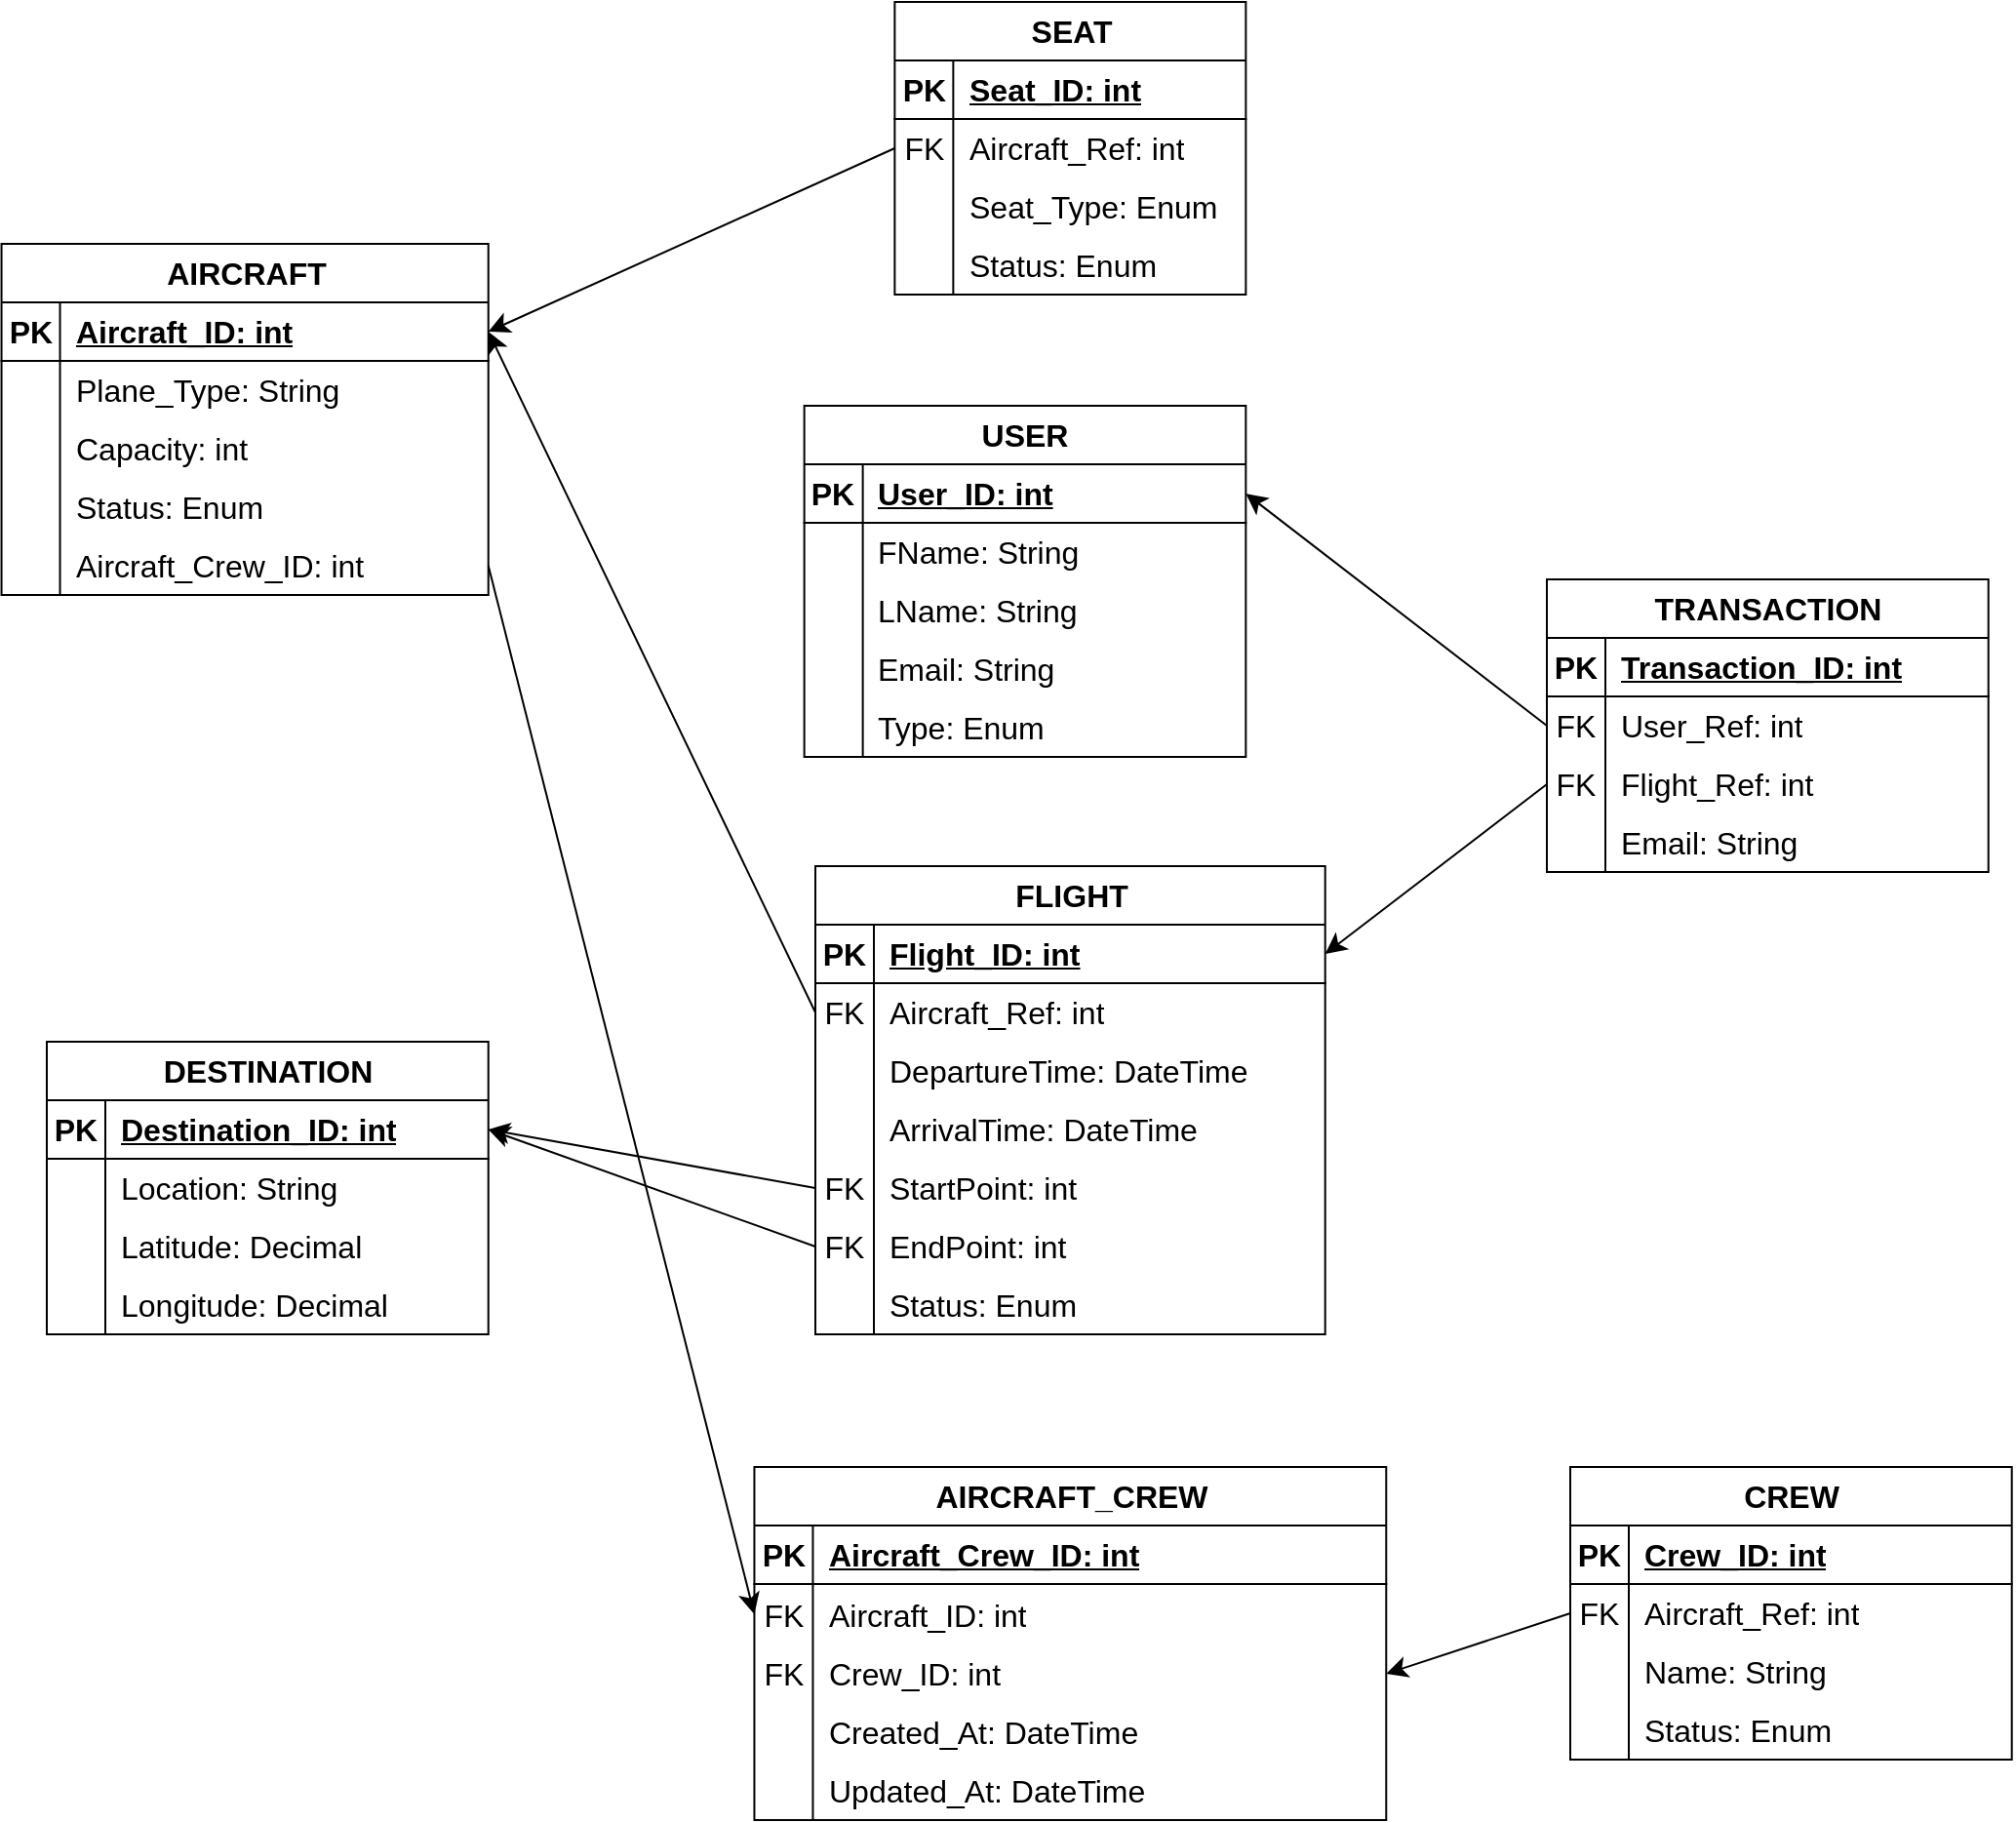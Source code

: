 <mxfile version="22.1.0" type="device">
  <diagram name="Page-1" id="JRXoA9L9kYRC_zCHmaqd">
    <mxGraphModel dx="2860" dy="2173" grid="0" gridSize="10" guides="1" tooltips="1" connect="1" arrows="1" fold="1" page="0" pageScale="1" pageWidth="850" pageHeight="1100" math="0" shadow="0">
      <root>
        <mxCell id="0" />
        <mxCell id="1" parent="0" />
        <mxCell id="d39HP434bd8NGL2g7wLe-1" value="AIRCRAFT" style="shape=table;startSize=30;container=1;collapsible=1;childLayout=tableLayout;fixedRows=1;rowLines=0;fontStyle=1;align=center;resizeLast=1;html=1;fontSize=16;" vertex="1" parent="1">
          <mxGeometry x="-278.23" y="23" width="249.583" height="180" as="geometry" />
        </mxCell>
        <mxCell id="d39HP434bd8NGL2g7wLe-2" value="" style="shape=tableRow;horizontal=0;startSize=0;swimlaneHead=0;swimlaneBody=0;fillColor=none;collapsible=0;dropTarget=0;points=[[0,0.5],[1,0.5]];portConstraint=eastwest;top=0;left=0;right=0;bottom=1;fontSize=16;" vertex="1" parent="d39HP434bd8NGL2g7wLe-1">
          <mxGeometry y="30" width="249.583" height="30" as="geometry" />
        </mxCell>
        <mxCell id="d39HP434bd8NGL2g7wLe-3" value="PK" style="shape=partialRectangle;connectable=0;fillColor=none;top=0;left=0;bottom=0;right=0;fontStyle=1;overflow=hidden;whiteSpace=wrap;html=1;fontSize=16;" vertex="1" parent="d39HP434bd8NGL2g7wLe-2">
          <mxGeometry width="30" height="30" as="geometry">
            <mxRectangle width="30" height="30" as="alternateBounds" />
          </mxGeometry>
        </mxCell>
        <mxCell id="d39HP434bd8NGL2g7wLe-4" value="Aircraft_ID: int" style="shape=partialRectangle;connectable=0;fillColor=none;top=0;left=0;bottom=0;right=0;align=left;spacingLeft=6;fontStyle=5;overflow=hidden;whiteSpace=wrap;html=1;fontSize=16;" vertex="1" parent="d39HP434bd8NGL2g7wLe-2">
          <mxGeometry x="30" width="219.583" height="30" as="geometry">
            <mxRectangle width="219.583" height="30" as="alternateBounds" />
          </mxGeometry>
        </mxCell>
        <mxCell id="d39HP434bd8NGL2g7wLe-5" value="" style="shape=tableRow;horizontal=0;startSize=0;swimlaneHead=0;swimlaneBody=0;fillColor=none;collapsible=0;dropTarget=0;points=[[0,0.5],[1,0.5]];portConstraint=eastwest;top=0;left=0;right=0;bottom=0;fontSize=16;" vertex="1" parent="d39HP434bd8NGL2g7wLe-1">
          <mxGeometry y="60" width="249.583" height="30" as="geometry" />
        </mxCell>
        <mxCell id="d39HP434bd8NGL2g7wLe-6" value="" style="shape=partialRectangle;connectable=0;fillColor=none;top=0;left=0;bottom=0;right=0;editable=1;overflow=hidden;whiteSpace=wrap;html=1;fontSize=16;" vertex="1" parent="d39HP434bd8NGL2g7wLe-5">
          <mxGeometry width="30" height="30" as="geometry">
            <mxRectangle width="30" height="30" as="alternateBounds" />
          </mxGeometry>
        </mxCell>
        <mxCell id="d39HP434bd8NGL2g7wLe-7" value="Plane_Type: String" style="shape=partialRectangle;connectable=0;fillColor=none;top=0;left=0;bottom=0;right=0;align=left;spacingLeft=6;overflow=hidden;whiteSpace=wrap;html=1;fontSize=16;" vertex="1" parent="d39HP434bd8NGL2g7wLe-5">
          <mxGeometry x="30" width="219.583" height="30" as="geometry">
            <mxRectangle width="219.583" height="30" as="alternateBounds" />
          </mxGeometry>
        </mxCell>
        <mxCell id="d39HP434bd8NGL2g7wLe-8" value="" style="shape=tableRow;horizontal=0;startSize=0;swimlaneHead=0;swimlaneBody=0;fillColor=none;collapsible=0;dropTarget=0;points=[[0,0.5],[1,0.5]];portConstraint=eastwest;top=0;left=0;right=0;bottom=0;fontSize=16;" vertex="1" parent="d39HP434bd8NGL2g7wLe-1">
          <mxGeometry y="90" width="249.583" height="30" as="geometry" />
        </mxCell>
        <mxCell id="d39HP434bd8NGL2g7wLe-9" value="" style="shape=partialRectangle;connectable=0;fillColor=none;top=0;left=0;bottom=0;right=0;editable=1;overflow=hidden;whiteSpace=wrap;html=1;fontSize=16;" vertex="1" parent="d39HP434bd8NGL2g7wLe-8">
          <mxGeometry width="30" height="30" as="geometry">
            <mxRectangle width="30" height="30" as="alternateBounds" />
          </mxGeometry>
        </mxCell>
        <mxCell id="d39HP434bd8NGL2g7wLe-10" value="Capacity: int" style="shape=partialRectangle;connectable=0;fillColor=none;top=0;left=0;bottom=0;right=0;align=left;spacingLeft=6;overflow=hidden;whiteSpace=wrap;html=1;fontSize=16;" vertex="1" parent="d39HP434bd8NGL2g7wLe-8">
          <mxGeometry x="30" width="219.583" height="30" as="geometry">
            <mxRectangle width="219.583" height="30" as="alternateBounds" />
          </mxGeometry>
        </mxCell>
        <mxCell id="d39HP434bd8NGL2g7wLe-11" value="" style="shape=tableRow;horizontal=0;startSize=0;swimlaneHead=0;swimlaneBody=0;fillColor=none;collapsible=0;dropTarget=0;points=[[0,0.5],[1,0.5]];portConstraint=eastwest;top=0;left=0;right=0;bottom=0;fontSize=16;" vertex="1" parent="d39HP434bd8NGL2g7wLe-1">
          <mxGeometry y="120" width="249.583" height="30" as="geometry" />
        </mxCell>
        <mxCell id="d39HP434bd8NGL2g7wLe-12" value="" style="shape=partialRectangle;connectable=0;fillColor=none;top=0;left=0;bottom=0;right=0;editable=1;overflow=hidden;whiteSpace=wrap;html=1;fontSize=16;" vertex="1" parent="d39HP434bd8NGL2g7wLe-11">
          <mxGeometry width="30" height="30" as="geometry">
            <mxRectangle width="30" height="30" as="alternateBounds" />
          </mxGeometry>
        </mxCell>
        <mxCell id="d39HP434bd8NGL2g7wLe-13" value="Status: Enum" style="shape=partialRectangle;connectable=0;fillColor=none;top=0;left=0;bottom=0;right=0;align=left;spacingLeft=6;overflow=hidden;whiteSpace=wrap;html=1;fontSize=16;" vertex="1" parent="d39HP434bd8NGL2g7wLe-11">
          <mxGeometry x="30" width="219.583" height="30" as="geometry">
            <mxRectangle width="219.583" height="30" as="alternateBounds" />
          </mxGeometry>
        </mxCell>
        <mxCell id="d39HP434bd8NGL2g7wLe-106" value="" style="shape=tableRow;horizontal=0;startSize=0;swimlaneHead=0;swimlaneBody=0;fillColor=none;collapsible=0;dropTarget=0;points=[[0,0.5],[1,0.5]];portConstraint=eastwest;top=0;left=0;right=0;bottom=0;fontSize=16;" vertex="1" parent="d39HP434bd8NGL2g7wLe-1">
          <mxGeometry y="150" width="249.583" height="30" as="geometry" />
        </mxCell>
        <mxCell id="d39HP434bd8NGL2g7wLe-107" value="" style="shape=partialRectangle;connectable=0;fillColor=none;top=0;left=0;bottom=0;right=0;editable=1;overflow=hidden;whiteSpace=wrap;html=1;fontSize=16;" vertex="1" parent="d39HP434bd8NGL2g7wLe-106">
          <mxGeometry width="30" height="30" as="geometry">
            <mxRectangle width="30" height="30" as="alternateBounds" />
          </mxGeometry>
        </mxCell>
        <mxCell id="d39HP434bd8NGL2g7wLe-108" value="Aircraft_Crew_ID: int" style="shape=partialRectangle;connectable=0;fillColor=none;top=0;left=0;bottom=0;right=0;align=left;spacingLeft=6;overflow=hidden;whiteSpace=wrap;html=1;fontSize=16;" vertex="1" parent="d39HP434bd8NGL2g7wLe-106">
          <mxGeometry x="30" width="219.583" height="30" as="geometry">
            <mxRectangle width="219.583" height="30" as="alternateBounds" />
          </mxGeometry>
        </mxCell>
        <mxCell id="d39HP434bd8NGL2g7wLe-31" style="edgeStyle=none;curved=1;rounded=0;orthogonalLoop=1;jettySize=auto;html=1;entryX=1;entryY=0.5;entryDx=0;entryDy=0;fontSize=12;startSize=8;endSize=8;exitX=0;exitY=0.5;exitDx=0;exitDy=0;" edge="1" parent="1" source="d39HP434bd8NGL2g7wLe-22" target="d39HP434bd8NGL2g7wLe-2">
          <mxGeometry relative="1" as="geometry" />
        </mxCell>
        <mxCell id="d39HP434bd8NGL2g7wLe-18" value="SEAT" style="shape=table;startSize=30;container=1;collapsible=1;childLayout=tableLayout;fixedRows=1;rowLines=0;fontStyle=1;align=center;resizeLast=1;html=1;fontSize=16;" vertex="1" parent="1">
          <mxGeometry x="179.68" y="-101" width="180" height="150" as="geometry" />
        </mxCell>
        <mxCell id="d39HP434bd8NGL2g7wLe-19" value="" style="shape=tableRow;horizontal=0;startSize=0;swimlaneHead=0;swimlaneBody=0;fillColor=none;collapsible=0;dropTarget=0;points=[[0,0.5],[1,0.5]];portConstraint=eastwest;top=0;left=0;right=0;bottom=1;fontSize=16;" vertex="1" parent="d39HP434bd8NGL2g7wLe-18">
          <mxGeometry y="30" width="180" height="30" as="geometry" />
        </mxCell>
        <mxCell id="d39HP434bd8NGL2g7wLe-20" value="PK" style="shape=partialRectangle;connectable=0;fillColor=none;top=0;left=0;bottom=0;right=0;fontStyle=1;overflow=hidden;whiteSpace=wrap;html=1;fontSize=16;" vertex="1" parent="d39HP434bd8NGL2g7wLe-19">
          <mxGeometry width="30" height="30" as="geometry">
            <mxRectangle width="30" height="30" as="alternateBounds" />
          </mxGeometry>
        </mxCell>
        <mxCell id="d39HP434bd8NGL2g7wLe-21" value="Seat_ID: int" style="shape=partialRectangle;connectable=0;fillColor=none;top=0;left=0;bottom=0;right=0;align=left;spacingLeft=6;fontStyle=5;overflow=hidden;whiteSpace=wrap;html=1;fontSize=16;" vertex="1" parent="d39HP434bd8NGL2g7wLe-19">
          <mxGeometry x="30" width="150" height="30" as="geometry">
            <mxRectangle width="150" height="30" as="alternateBounds" />
          </mxGeometry>
        </mxCell>
        <mxCell id="d39HP434bd8NGL2g7wLe-22" value="" style="shape=tableRow;horizontal=0;startSize=0;swimlaneHead=0;swimlaneBody=0;fillColor=none;collapsible=0;dropTarget=0;points=[[0,0.5],[1,0.5]];portConstraint=eastwest;top=0;left=0;right=0;bottom=0;fontSize=16;" vertex="1" parent="d39HP434bd8NGL2g7wLe-18">
          <mxGeometry y="60" width="180" height="30" as="geometry" />
        </mxCell>
        <mxCell id="d39HP434bd8NGL2g7wLe-23" value="FK" style="shape=partialRectangle;connectable=0;fillColor=none;top=0;left=0;bottom=0;right=0;editable=1;overflow=hidden;whiteSpace=wrap;html=1;fontSize=16;" vertex="1" parent="d39HP434bd8NGL2g7wLe-22">
          <mxGeometry width="30" height="30" as="geometry">
            <mxRectangle width="30" height="30" as="alternateBounds" />
          </mxGeometry>
        </mxCell>
        <mxCell id="d39HP434bd8NGL2g7wLe-24" value="Aircraft_Ref: int" style="shape=partialRectangle;connectable=0;fillColor=none;top=0;left=0;bottom=0;right=0;align=left;spacingLeft=6;overflow=hidden;whiteSpace=wrap;html=1;fontSize=16;" vertex="1" parent="d39HP434bd8NGL2g7wLe-22">
          <mxGeometry x="30" width="150" height="30" as="geometry">
            <mxRectangle width="150" height="30" as="alternateBounds" />
          </mxGeometry>
        </mxCell>
        <mxCell id="d39HP434bd8NGL2g7wLe-25" value="" style="shape=tableRow;horizontal=0;startSize=0;swimlaneHead=0;swimlaneBody=0;fillColor=none;collapsible=0;dropTarget=0;points=[[0,0.5],[1,0.5]];portConstraint=eastwest;top=0;left=0;right=0;bottom=0;fontSize=16;" vertex="1" parent="d39HP434bd8NGL2g7wLe-18">
          <mxGeometry y="90" width="180" height="30" as="geometry" />
        </mxCell>
        <mxCell id="d39HP434bd8NGL2g7wLe-26" value="" style="shape=partialRectangle;connectable=0;fillColor=none;top=0;left=0;bottom=0;right=0;editable=1;overflow=hidden;whiteSpace=wrap;html=1;fontSize=16;" vertex="1" parent="d39HP434bd8NGL2g7wLe-25">
          <mxGeometry width="30" height="30" as="geometry">
            <mxRectangle width="30" height="30" as="alternateBounds" />
          </mxGeometry>
        </mxCell>
        <mxCell id="d39HP434bd8NGL2g7wLe-27" value="Seat_Type: Enum" style="shape=partialRectangle;connectable=0;fillColor=none;top=0;left=0;bottom=0;right=0;align=left;spacingLeft=6;overflow=hidden;whiteSpace=wrap;html=1;fontSize=16;" vertex="1" parent="d39HP434bd8NGL2g7wLe-25">
          <mxGeometry x="30" width="150" height="30" as="geometry">
            <mxRectangle width="150" height="30" as="alternateBounds" />
          </mxGeometry>
        </mxCell>
        <mxCell id="d39HP434bd8NGL2g7wLe-28" value="" style="shape=tableRow;horizontal=0;startSize=0;swimlaneHead=0;swimlaneBody=0;fillColor=none;collapsible=0;dropTarget=0;points=[[0,0.5],[1,0.5]];portConstraint=eastwest;top=0;left=0;right=0;bottom=0;fontSize=16;" vertex="1" parent="d39HP434bd8NGL2g7wLe-18">
          <mxGeometry y="120" width="180" height="30" as="geometry" />
        </mxCell>
        <mxCell id="d39HP434bd8NGL2g7wLe-29" value="" style="shape=partialRectangle;connectable=0;fillColor=none;top=0;left=0;bottom=0;right=0;editable=1;overflow=hidden;whiteSpace=wrap;html=1;fontSize=16;" vertex="1" parent="d39HP434bd8NGL2g7wLe-28">
          <mxGeometry width="30" height="30" as="geometry">
            <mxRectangle width="30" height="30" as="alternateBounds" />
          </mxGeometry>
        </mxCell>
        <mxCell id="d39HP434bd8NGL2g7wLe-30" value="Status: Enum" style="shape=partialRectangle;connectable=0;fillColor=none;top=0;left=0;bottom=0;right=0;align=left;spacingLeft=6;overflow=hidden;whiteSpace=wrap;html=1;fontSize=16;" vertex="1" parent="d39HP434bd8NGL2g7wLe-28">
          <mxGeometry x="30" width="150" height="30" as="geometry">
            <mxRectangle width="150" height="30" as="alternateBounds" />
          </mxGeometry>
        </mxCell>
        <mxCell id="d39HP434bd8NGL2g7wLe-32" value="FLIGHT" style="shape=table;startSize=30;container=1;collapsible=1;childLayout=tableLayout;fixedRows=1;rowLines=0;fontStyle=1;align=center;resizeLast=1;html=1;fontSize=16;" vertex="1" parent="1">
          <mxGeometry x="139" y="342" width="261.357" height="240" as="geometry" />
        </mxCell>
        <mxCell id="d39HP434bd8NGL2g7wLe-33" value="" style="shape=tableRow;horizontal=0;startSize=0;swimlaneHead=0;swimlaneBody=0;fillColor=none;collapsible=0;dropTarget=0;points=[[0,0.5],[1,0.5]];portConstraint=eastwest;top=0;left=0;right=0;bottom=1;fontSize=16;" vertex="1" parent="d39HP434bd8NGL2g7wLe-32">
          <mxGeometry y="30" width="261.357" height="30" as="geometry" />
        </mxCell>
        <mxCell id="d39HP434bd8NGL2g7wLe-34" value="PK" style="shape=partialRectangle;connectable=0;fillColor=none;top=0;left=0;bottom=0;right=0;fontStyle=1;overflow=hidden;whiteSpace=wrap;html=1;fontSize=16;" vertex="1" parent="d39HP434bd8NGL2g7wLe-33">
          <mxGeometry width="30" height="30" as="geometry">
            <mxRectangle width="30" height="30" as="alternateBounds" />
          </mxGeometry>
        </mxCell>
        <mxCell id="d39HP434bd8NGL2g7wLe-35" value="Flight_ID: int" style="shape=partialRectangle;connectable=0;fillColor=none;top=0;left=0;bottom=0;right=0;align=left;spacingLeft=6;fontStyle=5;overflow=hidden;whiteSpace=wrap;html=1;fontSize=16;" vertex="1" parent="d39HP434bd8NGL2g7wLe-33">
          <mxGeometry x="30" width="231.357" height="30" as="geometry">
            <mxRectangle width="231.357" height="30" as="alternateBounds" />
          </mxGeometry>
        </mxCell>
        <mxCell id="d39HP434bd8NGL2g7wLe-36" value="" style="shape=tableRow;horizontal=0;startSize=0;swimlaneHead=0;swimlaneBody=0;fillColor=none;collapsible=0;dropTarget=0;points=[[0,0.5],[1,0.5]];portConstraint=eastwest;top=0;left=0;right=0;bottom=0;fontSize=16;" vertex="1" parent="d39HP434bd8NGL2g7wLe-32">
          <mxGeometry y="60" width="261.357" height="30" as="geometry" />
        </mxCell>
        <mxCell id="d39HP434bd8NGL2g7wLe-37" value="FK" style="shape=partialRectangle;connectable=0;fillColor=none;top=0;left=0;bottom=0;right=0;editable=1;overflow=hidden;whiteSpace=wrap;html=1;fontSize=16;" vertex="1" parent="d39HP434bd8NGL2g7wLe-36">
          <mxGeometry width="30" height="30" as="geometry">
            <mxRectangle width="30" height="30" as="alternateBounds" />
          </mxGeometry>
        </mxCell>
        <mxCell id="d39HP434bd8NGL2g7wLe-38" value="Aircraft_Ref: int" style="shape=partialRectangle;connectable=0;fillColor=none;top=0;left=0;bottom=0;right=0;align=left;spacingLeft=6;overflow=hidden;whiteSpace=wrap;html=1;fontSize=16;" vertex="1" parent="d39HP434bd8NGL2g7wLe-36">
          <mxGeometry x="30" width="231.357" height="30" as="geometry">
            <mxRectangle width="231.357" height="30" as="alternateBounds" />
          </mxGeometry>
        </mxCell>
        <mxCell id="d39HP434bd8NGL2g7wLe-39" value="" style="shape=tableRow;horizontal=0;startSize=0;swimlaneHead=0;swimlaneBody=0;fillColor=none;collapsible=0;dropTarget=0;points=[[0,0.5],[1,0.5]];portConstraint=eastwest;top=0;left=0;right=0;bottom=0;fontSize=16;" vertex="1" parent="d39HP434bd8NGL2g7wLe-32">
          <mxGeometry y="90" width="261.357" height="30" as="geometry" />
        </mxCell>
        <mxCell id="d39HP434bd8NGL2g7wLe-40" value="" style="shape=partialRectangle;connectable=0;fillColor=none;top=0;left=0;bottom=0;right=0;editable=1;overflow=hidden;whiteSpace=wrap;html=1;fontSize=16;" vertex="1" parent="d39HP434bd8NGL2g7wLe-39">
          <mxGeometry width="30" height="30" as="geometry">
            <mxRectangle width="30" height="30" as="alternateBounds" />
          </mxGeometry>
        </mxCell>
        <mxCell id="d39HP434bd8NGL2g7wLe-41" value="DepartureTime: DateTime" style="shape=partialRectangle;connectable=0;fillColor=none;top=0;left=0;bottom=0;right=0;align=left;spacingLeft=6;overflow=hidden;whiteSpace=wrap;html=1;fontSize=16;" vertex="1" parent="d39HP434bd8NGL2g7wLe-39">
          <mxGeometry x="30" width="231.357" height="30" as="geometry">
            <mxRectangle width="231.357" height="30" as="alternateBounds" />
          </mxGeometry>
        </mxCell>
        <mxCell id="d39HP434bd8NGL2g7wLe-42" value="" style="shape=tableRow;horizontal=0;startSize=0;swimlaneHead=0;swimlaneBody=0;fillColor=none;collapsible=0;dropTarget=0;points=[[0,0.5],[1,0.5]];portConstraint=eastwest;top=0;left=0;right=0;bottom=0;fontSize=16;" vertex="1" parent="d39HP434bd8NGL2g7wLe-32">
          <mxGeometry y="120" width="261.357" height="30" as="geometry" />
        </mxCell>
        <mxCell id="d39HP434bd8NGL2g7wLe-43" value="" style="shape=partialRectangle;connectable=0;fillColor=none;top=0;left=0;bottom=0;right=0;editable=1;overflow=hidden;whiteSpace=wrap;html=1;fontSize=16;" vertex="1" parent="d39HP434bd8NGL2g7wLe-42">
          <mxGeometry width="30" height="30" as="geometry">
            <mxRectangle width="30" height="30" as="alternateBounds" />
          </mxGeometry>
        </mxCell>
        <mxCell id="d39HP434bd8NGL2g7wLe-44" value="ArrivalTime: DateTime" style="shape=partialRectangle;connectable=0;fillColor=none;top=0;left=0;bottom=0;right=0;align=left;spacingLeft=6;overflow=hidden;whiteSpace=wrap;html=1;fontSize=16;" vertex="1" parent="d39HP434bd8NGL2g7wLe-42">
          <mxGeometry x="30" width="231.357" height="30" as="geometry">
            <mxRectangle width="231.357" height="30" as="alternateBounds" />
          </mxGeometry>
        </mxCell>
        <mxCell id="d39HP434bd8NGL2g7wLe-46" value="" style="shape=tableRow;horizontal=0;startSize=0;swimlaneHead=0;swimlaneBody=0;fillColor=none;collapsible=0;dropTarget=0;points=[[0,0.5],[1,0.5]];portConstraint=eastwest;top=0;left=0;right=0;bottom=0;fontSize=16;" vertex="1" parent="d39HP434bd8NGL2g7wLe-32">
          <mxGeometry y="150" width="261.357" height="30" as="geometry" />
        </mxCell>
        <mxCell id="d39HP434bd8NGL2g7wLe-47" value="FK" style="shape=partialRectangle;connectable=0;fillColor=none;top=0;left=0;bottom=0;right=0;editable=1;overflow=hidden;whiteSpace=wrap;html=1;fontSize=16;" vertex="1" parent="d39HP434bd8NGL2g7wLe-46">
          <mxGeometry width="30" height="30" as="geometry">
            <mxRectangle width="30" height="30" as="alternateBounds" />
          </mxGeometry>
        </mxCell>
        <mxCell id="d39HP434bd8NGL2g7wLe-48" value="StartPoint: int" style="shape=partialRectangle;connectable=0;fillColor=none;top=0;left=0;bottom=0;right=0;align=left;spacingLeft=6;overflow=hidden;whiteSpace=wrap;html=1;fontSize=16;" vertex="1" parent="d39HP434bd8NGL2g7wLe-46">
          <mxGeometry x="30" width="231.357" height="30" as="geometry">
            <mxRectangle width="231.357" height="30" as="alternateBounds" />
          </mxGeometry>
        </mxCell>
        <mxCell id="d39HP434bd8NGL2g7wLe-49" value="" style="shape=tableRow;horizontal=0;startSize=0;swimlaneHead=0;swimlaneBody=0;fillColor=none;collapsible=0;dropTarget=0;points=[[0,0.5],[1,0.5]];portConstraint=eastwest;top=0;left=0;right=0;bottom=0;fontSize=16;" vertex="1" parent="d39HP434bd8NGL2g7wLe-32">
          <mxGeometry y="180" width="261.357" height="30" as="geometry" />
        </mxCell>
        <mxCell id="d39HP434bd8NGL2g7wLe-50" value="FK" style="shape=partialRectangle;connectable=0;fillColor=none;top=0;left=0;bottom=0;right=0;editable=1;overflow=hidden;whiteSpace=wrap;html=1;fontSize=16;" vertex="1" parent="d39HP434bd8NGL2g7wLe-49">
          <mxGeometry width="30" height="30" as="geometry">
            <mxRectangle width="30" height="30" as="alternateBounds" />
          </mxGeometry>
        </mxCell>
        <mxCell id="d39HP434bd8NGL2g7wLe-51" value="EndPoint: int" style="shape=partialRectangle;connectable=0;fillColor=none;top=0;left=0;bottom=0;right=0;align=left;spacingLeft=6;overflow=hidden;whiteSpace=wrap;html=1;fontSize=16;" vertex="1" parent="d39HP434bd8NGL2g7wLe-49">
          <mxGeometry x="30" width="231.357" height="30" as="geometry">
            <mxRectangle width="231.357" height="30" as="alternateBounds" />
          </mxGeometry>
        </mxCell>
        <mxCell id="d39HP434bd8NGL2g7wLe-52" value="" style="shape=tableRow;horizontal=0;startSize=0;swimlaneHead=0;swimlaneBody=0;fillColor=none;collapsible=0;dropTarget=0;points=[[0,0.5],[1,0.5]];portConstraint=eastwest;top=0;left=0;right=0;bottom=0;fontSize=16;" vertex="1" parent="d39HP434bd8NGL2g7wLe-32">
          <mxGeometry y="210" width="261.357" height="30" as="geometry" />
        </mxCell>
        <mxCell id="d39HP434bd8NGL2g7wLe-53" value="" style="shape=partialRectangle;connectable=0;fillColor=none;top=0;left=0;bottom=0;right=0;editable=1;overflow=hidden;whiteSpace=wrap;html=1;fontSize=16;" vertex="1" parent="d39HP434bd8NGL2g7wLe-52">
          <mxGeometry width="30" height="30" as="geometry">
            <mxRectangle width="30" height="30" as="alternateBounds" />
          </mxGeometry>
        </mxCell>
        <mxCell id="d39HP434bd8NGL2g7wLe-54" value="Status: Enum" style="shape=partialRectangle;connectable=0;fillColor=none;top=0;left=0;bottom=0;right=0;align=left;spacingLeft=6;overflow=hidden;whiteSpace=wrap;html=1;fontSize=16;" vertex="1" parent="d39HP434bd8NGL2g7wLe-52">
          <mxGeometry x="30" width="231.357" height="30" as="geometry">
            <mxRectangle width="231.357" height="30" as="alternateBounds" />
          </mxGeometry>
        </mxCell>
        <mxCell id="d39HP434bd8NGL2g7wLe-45" style="edgeStyle=none;curved=1;rounded=0;orthogonalLoop=1;jettySize=auto;html=1;entryX=1;entryY=0.5;entryDx=0;entryDy=0;fontSize=12;startSize=8;endSize=8;exitX=0;exitY=0.5;exitDx=0;exitDy=0;" edge="1" parent="1" source="d39HP434bd8NGL2g7wLe-36" target="d39HP434bd8NGL2g7wLe-2">
          <mxGeometry relative="1" as="geometry" />
        </mxCell>
        <mxCell id="d39HP434bd8NGL2g7wLe-58" value="DESTINATION" style="shape=table;startSize=30;container=1;collapsible=1;childLayout=tableLayout;fixedRows=1;rowLines=0;fontStyle=1;align=center;resizeLast=1;html=1;fontSize=16;" vertex="1" parent="1">
          <mxGeometry x="-255" y="432" width="226.357" height="150" as="geometry" />
        </mxCell>
        <mxCell id="d39HP434bd8NGL2g7wLe-59" value="" style="shape=tableRow;horizontal=0;startSize=0;swimlaneHead=0;swimlaneBody=0;fillColor=none;collapsible=0;dropTarget=0;points=[[0,0.5],[1,0.5]];portConstraint=eastwest;top=0;left=0;right=0;bottom=1;fontSize=16;" vertex="1" parent="d39HP434bd8NGL2g7wLe-58">
          <mxGeometry y="30" width="226.357" height="30" as="geometry" />
        </mxCell>
        <mxCell id="d39HP434bd8NGL2g7wLe-60" value="PK" style="shape=partialRectangle;connectable=0;fillColor=none;top=0;left=0;bottom=0;right=0;fontStyle=1;overflow=hidden;whiteSpace=wrap;html=1;fontSize=16;" vertex="1" parent="d39HP434bd8NGL2g7wLe-59">
          <mxGeometry width="30" height="30" as="geometry">
            <mxRectangle width="30" height="30" as="alternateBounds" />
          </mxGeometry>
        </mxCell>
        <mxCell id="d39HP434bd8NGL2g7wLe-61" value="Destination_ID: int" style="shape=partialRectangle;connectable=0;fillColor=none;top=0;left=0;bottom=0;right=0;align=left;spacingLeft=6;fontStyle=5;overflow=hidden;whiteSpace=wrap;html=1;fontSize=16;" vertex="1" parent="d39HP434bd8NGL2g7wLe-59">
          <mxGeometry x="30" width="196.357" height="30" as="geometry">
            <mxRectangle width="196.357" height="30" as="alternateBounds" />
          </mxGeometry>
        </mxCell>
        <mxCell id="d39HP434bd8NGL2g7wLe-62" value="" style="shape=tableRow;horizontal=0;startSize=0;swimlaneHead=0;swimlaneBody=0;fillColor=none;collapsible=0;dropTarget=0;points=[[0,0.5],[1,0.5]];portConstraint=eastwest;top=0;left=0;right=0;bottom=0;fontSize=16;" vertex="1" parent="d39HP434bd8NGL2g7wLe-58">
          <mxGeometry y="60" width="226.357" height="30" as="geometry" />
        </mxCell>
        <mxCell id="d39HP434bd8NGL2g7wLe-63" value="" style="shape=partialRectangle;connectable=0;fillColor=none;top=0;left=0;bottom=0;right=0;editable=1;overflow=hidden;whiteSpace=wrap;html=1;fontSize=16;" vertex="1" parent="d39HP434bd8NGL2g7wLe-62">
          <mxGeometry width="30" height="30" as="geometry">
            <mxRectangle width="30" height="30" as="alternateBounds" />
          </mxGeometry>
        </mxCell>
        <mxCell id="d39HP434bd8NGL2g7wLe-64" value="Location: String" style="shape=partialRectangle;connectable=0;fillColor=none;top=0;left=0;bottom=0;right=0;align=left;spacingLeft=6;overflow=hidden;whiteSpace=wrap;html=1;fontSize=16;" vertex="1" parent="d39HP434bd8NGL2g7wLe-62">
          <mxGeometry x="30" width="196.357" height="30" as="geometry">
            <mxRectangle width="196.357" height="30" as="alternateBounds" />
          </mxGeometry>
        </mxCell>
        <mxCell id="d39HP434bd8NGL2g7wLe-65" value="" style="shape=tableRow;horizontal=0;startSize=0;swimlaneHead=0;swimlaneBody=0;fillColor=none;collapsible=0;dropTarget=0;points=[[0,0.5],[1,0.5]];portConstraint=eastwest;top=0;left=0;right=0;bottom=0;fontSize=16;" vertex="1" parent="d39HP434bd8NGL2g7wLe-58">
          <mxGeometry y="90" width="226.357" height="30" as="geometry" />
        </mxCell>
        <mxCell id="d39HP434bd8NGL2g7wLe-66" value="" style="shape=partialRectangle;connectable=0;fillColor=none;top=0;left=0;bottom=0;right=0;editable=1;overflow=hidden;whiteSpace=wrap;html=1;fontSize=16;" vertex="1" parent="d39HP434bd8NGL2g7wLe-65">
          <mxGeometry width="30" height="30" as="geometry">
            <mxRectangle width="30" height="30" as="alternateBounds" />
          </mxGeometry>
        </mxCell>
        <mxCell id="d39HP434bd8NGL2g7wLe-67" value="Latitude: Decimal" style="shape=partialRectangle;connectable=0;fillColor=none;top=0;left=0;bottom=0;right=0;align=left;spacingLeft=6;overflow=hidden;whiteSpace=wrap;html=1;fontSize=16;" vertex="1" parent="d39HP434bd8NGL2g7wLe-65">
          <mxGeometry x="30" width="196.357" height="30" as="geometry">
            <mxRectangle width="196.357" height="30" as="alternateBounds" />
          </mxGeometry>
        </mxCell>
        <mxCell id="d39HP434bd8NGL2g7wLe-68" value="" style="shape=tableRow;horizontal=0;startSize=0;swimlaneHead=0;swimlaneBody=0;fillColor=none;collapsible=0;dropTarget=0;points=[[0,0.5],[1,0.5]];portConstraint=eastwest;top=0;left=0;right=0;bottom=0;fontSize=16;" vertex="1" parent="d39HP434bd8NGL2g7wLe-58">
          <mxGeometry y="120" width="226.357" height="30" as="geometry" />
        </mxCell>
        <mxCell id="d39HP434bd8NGL2g7wLe-69" value="" style="shape=partialRectangle;connectable=0;fillColor=none;top=0;left=0;bottom=0;right=0;editable=1;overflow=hidden;whiteSpace=wrap;html=1;fontSize=16;" vertex="1" parent="d39HP434bd8NGL2g7wLe-68">
          <mxGeometry width="30" height="30" as="geometry">
            <mxRectangle width="30" height="30" as="alternateBounds" />
          </mxGeometry>
        </mxCell>
        <mxCell id="d39HP434bd8NGL2g7wLe-70" value="Longitude: Decimal" style="shape=partialRectangle;connectable=0;fillColor=none;top=0;left=0;bottom=0;right=0;align=left;spacingLeft=6;overflow=hidden;whiteSpace=wrap;html=1;fontSize=16;" vertex="1" parent="d39HP434bd8NGL2g7wLe-68">
          <mxGeometry x="30" width="196.357" height="30" as="geometry">
            <mxRectangle width="196.357" height="30" as="alternateBounds" />
          </mxGeometry>
        </mxCell>
        <mxCell id="d39HP434bd8NGL2g7wLe-71" style="edgeStyle=none;curved=1;rounded=0;orthogonalLoop=1;jettySize=auto;html=1;entryX=1;entryY=0.5;entryDx=0;entryDy=0;fontSize=12;startSize=8;endSize=8;exitX=0;exitY=0.5;exitDx=0;exitDy=0;" edge="1" parent="1" source="d39HP434bd8NGL2g7wLe-46" target="d39HP434bd8NGL2g7wLe-59">
          <mxGeometry relative="1" as="geometry" />
        </mxCell>
        <mxCell id="d39HP434bd8NGL2g7wLe-72" style="edgeStyle=none;curved=1;rounded=0;orthogonalLoop=1;jettySize=auto;html=1;entryX=1;entryY=0.5;entryDx=0;entryDy=0;fontSize=12;startSize=8;endSize=8;exitX=0;exitY=0.5;exitDx=0;exitDy=0;" edge="1" parent="1" source="d39HP434bd8NGL2g7wLe-49" target="d39HP434bd8NGL2g7wLe-59">
          <mxGeometry relative="1" as="geometry" />
        </mxCell>
        <mxCell id="d39HP434bd8NGL2g7wLe-73" value="CREW" style="shape=table;startSize=30;container=1;collapsible=1;childLayout=tableLayout;fixedRows=1;rowLines=0;fontStyle=1;align=center;resizeLast=1;html=1;fontSize=16;" vertex="1" parent="1">
          <mxGeometry x="526" y="650" width="226.357" height="150" as="geometry" />
        </mxCell>
        <mxCell id="d39HP434bd8NGL2g7wLe-74" value="" style="shape=tableRow;horizontal=0;startSize=0;swimlaneHead=0;swimlaneBody=0;fillColor=none;collapsible=0;dropTarget=0;points=[[0,0.5],[1,0.5]];portConstraint=eastwest;top=0;left=0;right=0;bottom=1;fontSize=16;" vertex="1" parent="d39HP434bd8NGL2g7wLe-73">
          <mxGeometry y="30" width="226.357" height="30" as="geometry" />
        </mxCell>
        <mxCell id="d39HP434bd8NGL2g7wLe-75" value="PK" style="shape=partialRectangle;connectable=0;fillColor=none;top=0;left=0;bottom=0;right=0;fontStyle=1;overflow=hidden;whiteSpace=wrap;html=1;fontSize=16;" vertex="1" parent="d39HP434bd8NGL2g7wLe-74">
          <mxGeometry width="30" height="30" as="geometry">
            <mxRectangle width="30" height="30" as="alternateBounds" />
          </mxGeometry>
        </mxCell>
        <mxCell id="d39HP434bd8NGL2g7wLe-76" value="Crew_ID: int" style="shape=partialRectangle;connectable=0;fillColor=none;top=0;left=0;bottom=0;right=0;align=left;spacingLeft=6;fontStyle=5;overflow=hidden;whiteSpace=wrap;html=1;fontSize=16;" vertex="1" parent="d39HP434bd8NGL2g7wLe-74">
          <mxGeometry x="30" width="196.357" height="30" as="geometry">
            <mxRectangle width="196.357" height="30" as="alternateBounds" />
          </mxGeometry>
        </mxCell>
        <mxCell id="d39HP434bd8NGL2g7wLe-77" value="" style="shape=tableRow;horizontal=0;startSize=0;swimlaneHead=0;swimlaneBody=0;fillColor=none;collapsible=0;dropTarget=0;points=[[0,0.5],[1,0.5]];portConstraint=eastwest;top=0;left=0;right=0;bottom=0;fontSize=16;" vertex="1" parent="d39HP434bd8NGL2g7wLe-73">
          <mxGeometry y="60" width="226.357" height="30" as="geometry" />
        </mxCell>
        <mxCell id="d39HP434bd8NGL2g7wLe-78" value="FK" style="shape=partialRectangle;connectable=0;fillColor=none;top=0;left=0;bottom=0;right=0;editable=1;overflow=hidden;whiteSpace=wrap;html=1;fontSize=16;" vertex="1" parent="d39HP434bd8NGL2g7wLe-77">
          <mxGeometry width="30" height="30" as="geometry">
            <mxRectangle width="30" height="30" as="alternateBounds" />
          </mxGeometry>
        </mxCell>
        <mxCell id="d39HP434bd8NGL2g7wLe-79" value="Aircraft_Ref: int" style="shape=partialRectangle;connectable=0;fillColor=none;top=0;left=0;bottom=0;right=0;align=left;spacingLeft=6;overflow=hidden;whiteSpace=wrap;html=1;fontSize=16;" vertex="1" parent="d39HP434bd8NGL2g7wLe-77">
          <mxGeometry x="30" width="196.357" height="30" as="geometry">
            <mxRectangle width="196.357" height="30" as="alternateBounds" />
          </mxGeometry>
        </mxCell>
        <mxCell id="d39HP434bd8NGL2g7wLe-80" value="" style="shape=tableRow;horizontal=0;startSize=0;swimlaneHead=0;swimlaneBody=0;fillColor=none;collapsible=0;dropTarget=0;points=[[0,0.5],[1,0.5]];portConstraint=eastwest;top=0;left=0;right=0;bottom=0;fontSize=16;" vertex="1" parent="d39HP434bd8NGL2g7wLe-73">
          <mxGeometry y="90" width="226.357" height="30" as="geometry" />
        </mxCell>
        <mxCell id="d39HP434bd8NGL2g7wLe-81" value="" style="shape=partialRectangle;connectable=0;fillColor=none;top=0;left=0;bottom=0;right=0;editable=1;overflow=hidden;whiteSpace=wrap;html=1;fontSize=16;" vertex="1" parent="d39HP434bd8NGL2g7wLe-80">
          <mxGeometry width="30" height="30" as="geometry">
            <mxRectangle width="30" height="30" as="alternateBounds" />
          </mxGeometry>
        </mxCell>
        <mxCell id="d39HP434bd8NGL2g7wLe-82" value="Name: String" style="shape=partialRectangle;connectable=0;fillColor=none;top=0;left=0;bottom=0;right=0;align=left;spacingLeft=6;overflow=hidden;whiteSpace=wrap;html=1;fontSize=16;" vertex="1" parent="d39HP434bd8NGL2g7wLe-80">
          <mxGeometry x="30" width="196.357" height="30" as="geometry">
            <mxRectangle width="196.357" height="30" as="alternateBounds" />
          </mxGeometry>
        </mxCell>
        <mxCell id="d39HP434bd8NGL2g7wLe-83" value="" style="shape=tableRow;horizontal=0;startSize=0;swimlaneHead=0;swimlaneBody=0;fillColor=none;collapsible=0;dropTarget=0;points=[[0,0.5],[1,0.5]];portConstraint=eastwest;top=0;left=0;right=0;bottom=0;fontSize=16;" vertex="1" parent="d39HP434bd8NGL2g7wLe-73">
          <mxGeometry y="120" width="226.357" height="30" as="geometry" />
        </mxCell>
        <mxCell id="d39HP434bd8NGL2g7wLe-84" value="" style="shape=partialRectangle;connectable=0;fillColor=none;top=0;left=0;bottom=0;right=0;editable=1;overflow=hidden;whiteSpace=wrap;html=1;fontSize=16;" vertex="1" parent="d39HP434bd8NGL2g7wLe-83">
          <mxGeometry width="30" height="30" as="geometry">
            <mxRectangle width="30" height="30" as="alternateBounds" />
          </mxGeometry>
        </mxCell>
        <mxCell id="d39HP434bd8NGL2g7wLe-85" value="Status: Enum" style="shape=partialRectangle;connectable=0;fillColor=none;top=0;left=0;bottom=0;right=0;align=left;spacingLeft=6;overflow=hidden;whiteSpace=wrap;html=1;fontSize=16;" vertex="1" parent="d39HP434bd8NGL2g7wLe-83">
          <mxGeometry x="30" width="196.357" height="30" as="geometry">
            <mxRectangle width="196.357" height="30" as="alternateBounds" />
          </mxGeometry>
        </mxCell>
        <mxCell id="d39HP434bd8NGL2g7wLe-88" value="AIRCRAFT_CREW" style="shape=table;startSize=30;container=1;collapsible=1;childLayout=tableLayout;fixedRows=1;rowLines=0;fontStyle=1;align=center;resizeLast=1;html=1;fontSize=16;" vertex="1" parent="1">
          <mxGeometry x="107.72" y="650" width="323.917" height="181" as="geometry" />
        </mxCell>
        <mxCell id="d39HP434bd8NGL2g7wLe-89" value="" style="shape=tableRow;horizontal=0;startSize=0;swimlaneHead=0;swimlaneBody=0;fillColor=none;collapsible=0;dropTarget=0;points=[[0,0.5],[1,0.5]];portConstraint=eastwest;top=0;left=0;right=0;bottom=1;fontSize=16;" vertex="1" parent="d39HP434bd8NGL2g7wLe-88">
          <mxGeometry y="30" width="323.917" height="30" as="geometry" />
        </mxCell>
        <mxCell id="d39HP434bd8NGL2g7wLe-90" value="PK" style="shape=partialRectangle;connectable=0;fillColor=none;top=0;left=0;bottom=0;right=0;fontStyle=1;overflow=hidden;whiteSpace=wrap;html=1;fontSize=16;" vertex="1" parent="d39HP434bd8NGL2g7wLe-89">
          <mxGeometry width="30" height="30" as="geometry">
            <mxRectangle width="30" height="30" as="alternateBounds" />
          </mxGeometry>
        </mxCell>
        <mxCell id="d39HP434bd8NGL2g7wLe-91" value="Aircraft_Crew_ID: int" style="shape=partialRectangle;connectable=0;fillColor=none;top=0;left=0;bottom=0;right=0;align=left;spacingLeft=6;fontStyle=5;overflow=hidden;whiteSpace=wrap;html=1;fontSize=16;" vertex="1" parent="d39HP434bd8NGL2g7wLe-89">
          <mxGeometry x="30" width="293.917" height="30" as="geometry">
            <mxRectangle width="293.917" height="30" as="alternateBounds" />
          </mxGeometry>
        </mxCell>
        <mxCell id="d39HP434bd8NGL2g7wLe-92" value="" style="shape=tableRow;horizontal=0;startSize=0;swimlaneHead=0;swimlaneBody=0;fillColor=none;collapsible=0;dropTarget=0;points=[[0,0.5],[1,0.5]];portConstraint=eastwest;top=0;left=0;right=0;bottom=0;fontSize=16;" vertex="1" parent="d39HP434bd8NGL2g7wLe-88">
          <mxGeometry y="60" width="323.917" height="31" as="geometry" />
        </mxCell>
        <mxCell id="d39HP434bd8NGL2g7wLe-93" value="FK" style="shape=partialRectangle;connectable=0;fillColor=none;top=0;left=0;bottom=0;right=0;editable=1;overflow=hidden;whiteSpace=wrap;html=1;fontSize=16;" vertex="1" parent="d39HP434bd8NGL2g7wLe-92">
          <mxGeometry width="30" height="31" as="geometry">
            <mxRectangle width="30" height="31" as="alternateBounds" />
          </mxGeometry>
        </mxCell>
        <mxCell id="d39HP434bd8NGL2g7wLe-94" value="Aircraft_ID: int" style="shape=partialRectangle;connectable=0;fillColor=none;top=0;left=0;bottom=0;right=0;align=left;spacingLeft=6;overflow=hidden;whiteSpace=wrap;html=1;fontSize=16;" vertex="1" parent="d39HP434bd8NGL2g7wLe-92">
          <mxGeometry x="30" width="293.917" height="31" as="geometry">
            <mxRectangle width="293.917" height="31" as="alternateBounds" />
          </mxGeometry>
        </mxCell>
        <mxCell id="d39HP434bd8NGL2g7wLe-95" value="" style="shape=tableRow;horizontal=0;startSize=0;swimlaneHead=0;swimlaneBody=0;fillColor=none;collapsible=0;dropTarget=0;points=[[0,0.5],[1,0.5]];portConstraint=eastwest;top=0;left=0;right=0;bottom=0;fontSize=16;" vertex="1" parent="d39HP434bd8NGL2g7wLe-88">
          <mxGeometry y="91" width="323.917" height="30" as="geometry" />
        </mxCell>
        <mxCell id="d39HP434bd8NGL2g7wLe-96" value="FK" style="shape=partialRectangle;connectable=0;fillColor=none;top=0;left=0;bottom=0;right=0;editable=1;overflow=hidden;whiteSpace=wrap;html=1;fontSize=16;" vertex="1" parent="d39HP434bd8NGL2g7wLe-95">
          <mxGeometry width="30" height="30" as="geometry">
            <mxRectangle width="30" height="30" as="alternateBounds" />
          </mxGeometry>
        </mxCell>
        <mxCell id="d39HP434bd8NGL2g7wLe-97" value="Crew_ID: int" style="shape=partialRectangle;connectable=0;fillColor=none;top=0;left=0;bottom=0;right=0;align=left;spacingLeft=6;overflow=hidden;whiteSpace=wrap;html=1;fontSize=16;" vertex="1" parent="d39HP434bd8NGL2g7wLe-95">
          <mxGeometry x="30" width="293.917" height="30" as="geometry">
            <mxRectangle width="293.917" height="30" as="alternateBounds" />
          </mxGeometry>
        </mxCell>
        <mxCell id="d39HP434bd8NGL2g7wLe-98" value="" style="shape=tableRow;horizontal=0;startSize=0;swimlaneHead=0;swimlaneBody=0;fillColor=none;collapsible=0;dropTarget=0;points=[[0,0.5],[1,0.5]];portConstraint=eastwest;top=0;left=0;right=0;bottom=0;fontSize=16;" vertex="1" parent="d39HP434bd8NGL2g7wLe-88">
          <mxGeometry y="121" width="323.917" height="30" as="geometry" />
        </mxCell>
        <mxCell id="d39HP434bd8NGL2g7wLe-99" value="" style="shape=partialRectangle;connectable=0;fillColor=none;top=0;left=0;bottom=0;right=0;editable=1;overflow=hidden;whiteSpace=wrap;html=1;fontSize=16;" vertex="1" parent="d39HP434bd8NGL2g7wLe-98">
          <mxGeometry width="30" height="30" as="geometry">
            <mxRectangle width="30" height="30" as="alternateBounds" />
          </mxGeometry>
        </mxCell>
        <mxCell id="d39HP434bd8NGL2g7wLe-100" value="Created_At: DateTime" style="shape=partialRectangle;connectable=0;fillColor=none;top=0;left=0;bottom=0;right=0;align=left;spacingLeft=6;overflow=hidden;whiteSpace=wrap;html=1;fontSize=16;" vertex="1" parent="d39HP434bd8NGL2g7wLe-98">
          <mxGeometry x="30" width="293.917" height="30" as="geometry">
            <mxRectangle width="293.917" height="30" as="alternateBounds" />
          </mxGeometry>
        </mxCell>
        <mxCell id="d39HP434bd8NGL2g7wLe-101" value="" style="shape=tableRow;horizontal=0;startSize=0;swimlaneHead=0;swimlaneBody=0;fillColor=none;collapsible=0;dropTarget=0;points=[[0,0.5],[1,0.5]];portConstraint=eastwest;top=0;left=0;right=0;bottom=0;fontSize=16;" vertex="1" parent="d39HP434bd8NGL2g7wLe-88">
          <mxGeometry y="151" width="323.917" height="30" as="geometry" />
        </mxCell>
        <mxCell id="d39HP434bd8NGL2g7wLe-102" value="" style="shape=partialRectangle;connectable=0;fillColor=none;top=0;left=0;bottom=0;right=0;editable=1;overflow=hidden;whiteSpace=wrap;html=1;fontSize=16;" vertex="1" parent="d39HP434bd8NGL2g7wLe-101">
          <mxGeometry width="30" height="30" as="geometry">
            <mxRectangle width="30" height="30" as="alternateBounds" />
          </mxGeometry>
        </mxCell>
        <mxCell id="d39HP434bd8NGL2g7wLe-103" value="Updated_At: DateTime" style="shape=partialRectangle;connectable=0;fillColor=none;top=0;left=0;bottom=0;right=0;align=left;spacingLeft=6;overflow=hidden;whiteSpace=wrap;html=1;fontSize=16;" vertex="1" parent="d39HP434bd8NGL2g7wLe-101">
          <mxGeometry x="30" width="293.917" height="30" as="geometry">
            <mxRectangle width="293.917" height="30" as="alternateBounds" />
          </mxGeometry>
        </mxCell>
        <mxCell id="d39HP434bd8NGL2g7wLe-104" style="edgeStyle=none;curved=1;rounded=0;orthogonalLoop=1;jettySize=auto;html=1;entryX=1;entryY=0.5;entryDx=0;entryDy=0;fontSize=12;startSize=8;endSize=8;exitX=0;exitY=0.5;exitDx=0;exitDy=0;" edge="1" parent="1" source="d39HP434bd8NGL2g7wLe-77" target="d39HP434bd8NGL2g7wLe-95">
          <mxGeometry relative="1" as="geometry" />
        </mxCell>
        <mxCell id="d39HP434bd8NGL2g7wLe-105" style="edgeStyle=none;curved=1;rounded=0;orthogonalLoop=1;jettySize=auto;html=1;entryX=0;entryY=0.5;entryDx=0;entryDy=0;fontSize=12;startSize=8;endSize=8;exitX=1;exitY=0.5;exitDx=0;exitDy=0;" edge="1" parent="1" source="d39HP434bd8NGL2g7wLe-106" target="d39HP434bd8NGL2g7wLe-92">
          <mxGeometry relative="1" as="geometry" />
        </mxCell>
        <mxCell id="d39HP434bd8NGL2g7wLe-109" value="USER" style="shape=table;startSize=30;container=1;collapsible=1;childLayout=tableLayout;fixedRows=1;rowLines=0;fontStyle=1;align=center;resizeLast=1;html=1;fontSize=16;" vertex="1" parent="1">
          <mxGeometry x="133.32" y="106" width="226.357" height="180" as="geometry" />
        </mxCell>
        <mxCell id="d39HP434bd8NGL2g7wLe-110" value="" style="shape=tableRow;horizontal=0;startSize=0;swimlaneHead=0;swimlaneBody=0;fillColor=none;collapsible=0;dropTarget=0;points=[[0,0.5],[1,0.5]];portConstraint=eastwest;top=0;left=0;right=0;bottom=1;fontSize=16;" vertex="1" parent="d39HP434bd8NGL2g7wLe-109">
          <mxGeometry y="30" width="226.357" height="30" as="geometry" />
        </mxCell>
        <mxCell id="d39HP434bd8NGL2g7wLe-111" value="PK" style="shape=partialRectangle;connectable=0;fillColor=none;top=0;left=0;bottom=0;right=0;fontStyle=1;overflow=hidden;whiteSpace=wrap;html=1;fontSize=16;" vertex="1" parent="d39HP434bd8NGL2g7wLe-110">
          <mxGeometry width="30" height="30" as="geometry">
            <mxRectangle width="30" height="30" as="alternateBounds" />
          </mxGeometry>
        </mxCell>
        <mxCell id="d39HP434bd8NGL2g7wLe-112" value="User_ID: int" style="shape=partialRectangle;connectable=0;fillColor=none;top=0;left=0;bottom=0;right=0;align=left;spacingLeft=6;fontStyle=5;overflow=hidden;whiteSpace=wrap;html=1;fontSize=16;" vertex="1" parent="d39HP434bd8NGL2g7wLe-110">
          <mxGeometry x="30" width="196.357" height="30" as="geometry">
            <mxRectangle width="196.357" height="30" as="alternateBounds" />
          </mxGeometry>
        </mxCell>
        <mxCell id="d39HP434bd8NGL2g7wLe-113" value="" style="shape=tableRow;horizontal=0;startSize=0;swimlaneHead=0;swimlaneBody=0;fillColor=none;collapsible=0;dropTarget=0;points=[[0,0.5],[1,0.5]];portConstraint=eastwest;top=0;left=0;right=0;bottom=0;fontSize=16;" vertex="1" parent="d39HP434bd8NGL2g7wLe-109">
          <mxGeometry y="60" width="226.357" height="30" as="geometry" />
        </mxCell>
        <mxCell id="d39HP434bd8NGL2g7wLe-114" value="" style="shape=partialRectangle;connectable=0;fillColor=none;top=0;left=0;bottom=0;right=0;editable=1;overflow=hidden;whiteSpace=wrap;html=1;fontSize=16;" vertex="1" parent="d39HP434bd8NGL2g7wLe-113">
          <mxGeometry width="30" height="30" as="geometry">
            <mxRectangle width="30" height="30" as="alternateBounds" />
          </mxGeometry>
        </mxCell>
        <mxCell id="d39HP434bd8NGL2g7wLe-115" value="FName: String" style="shape=partialRectangle;connectable=0;fillColor=none;top=0;left=0;bottom=0;right=0;align=left;spacingLeft=6;overflow=hidden;whiteSpace=wrap;html=1;fontSize=16;" vertex="1" parent="d39HP434bd8NGL2g7wLe-113">
          <mxGeometry x="30" width="196.357" height="30" as="geometry">
            <mxRectangle width="196.357" height="30" as="alternateBounds" />
          </mxGeometry>
        </mxCell>
        <mxCell id="d39HP434bd8NGL2g7wLe-116" value="" style="shape=tableRow;horizontal=0;startSize=0;swimlaneHead=0;swimlaneBody=0;fillColor=none;collapsible=0;dropTarget=0;points=[[0,0.5],[1,0.5]];portConstraint=eastwest;top=0;left=0;right=0;bottom=0;fontSize=16;" vertex="1" parent="d39HP434bd8NGL2g7wLe-109">
          <mxGeometry y="90" width="226.357" height="30" as="geometry" />
        </mxCell>
        <mxCell id="d39HP434bd8NGL2g7wLe-117" value="" style="shape=partialRectangle;connectable=0;fillColor=none;top=0;left=0;bottom=0;right=0;editable=1;overflow=hidden;whiteSpace=wrap;html=1;fontSize=16;" vertex="1" parent="d39HP434bd8NGL2g7wLe-116">
          <mxGeometry width="30" height="30" as="geometry">
            <mxRectangle width="30" height="30" as="alternateBounds" />
          </mxGeometry>
        </mxCell>
        <mxCell id="d39HP434bd8NGL2g7wLe-118" value="LName: String" style="shape=partialRectangle;connectable=0;fillColor=none;top=0;left=0;bottom=0;right=0;align=left;spacingLeft=6;overflow=hidden;whiteSpace=wrap;html=1;fontSize=16;" vertex="1" parent="d39HP434bd8NGL2g7wLe-116">
          <mxGeometry x="30" width="196.357" height="30" as="geometry">
            <mxRectangle width="196.357" height="30" as="alternateBounds" />
          </mxGeometry>
        </mxCell>
        <mxCell id="d39HP434bd8NGL2g7wLe-119" value="" style="shape=tableRow;horizontal=0;startSize=0;swimlaneHead=0;swimlaneBody=0;fillColor=none;collapsible=0;dropTarget=0;points=[[0,0.5],[1,0.5]];portConstraint=eastwest;top=0;left=0;right=0;bottom=0;fontSize=16;" vertex="1" parent="d39HP434bd8NGL2g7wLe-109">
          <mxGeometry y="120" width="226.357" height="30" as="geometry" />
        </mxCell>
        <mxCell id="d39HP434bd8NGL2g7wLe-120" value="" style="shape=partialRectangle;connectable=0;fillColor=none;top=0;left=0;bottom=0;right=0;editable=1;overflow=hidden;whiteSpace=wrap;html=1;fontSize=16;" vertex="1" parent="d39HP434bd8NGL2g7wLe-119">
          <mxGeometry width="30" height="30" as="geometry">
            <mxRectangle width="30" height="30" as="alternateBounds" />
          </mxGeometry>
        </mxCell>
        <mxCell id="d39HP434bd8NGL2g7wLe-121" value="Email: String" style="shape=partialRectangle;connectable=0;fillColor=none;top=0;left=0;bottom=0;right=0;align=left;spacingLeft=6;overflow=hidden;whiteSpace=wrap;html=1;fontSize=16;" vertex="1" parent="d39HP434bd8NGL2g7wLe-119">
          <mxGeometry x="30" width="196.357" height="30" as="geometry">
            <mxRectangle width="196.357" height="30" as="alternateBounds" />
          </mxGeometry>
        </mxCell>
        <mxCell id="d39HP434bd8NGL2g7wLe-137" value="" style="shape=tableRow;horizontal=0;startSize=0;swimlaneHead=0;swimlaneBody=0;fillColor=none;collapsible=0;dropTarget=0;points=[[0,0.5],[1,0.5]];portConstraint=eastwest;top=0;left=0;right=0;bottom=0;fontSize=16;" vertex="1" parent="d39HP434bd8NGL2g7wLe-109">
          <mxGeometry y="150" width="226.357" height="30" as="geometry" />
        </mxCell>
        <mxCell id="d39HP434bd8NGL2g7wLe-138" value="" style="shape=partialRectangle;connectable=0;fillColor=none;top=0;left=0;bottom=0;right=0;editable=1;overflow=hidden;whiteSpace=wrap;html=1;fontSize=16;" vertex="1" parent="d39HP434bd8NGL2g7wLe-137">
          <mxGeometry width="30" height="30" as="geometry">
            <mxRectangle width="30" height="30" as="alternateBounds" />
          </mxGeometry>
        </mxCell>
        <mxCell id="d39HP434bd8NGL2g7wLe-139" value="Type: Enum" style="shape=partialRectangle;connectable=0;fillColor=none;top=0;left=0;bottom=0;right=0;align=left;spacingLeft=6;overflow=hidden;whiteSpace=wrap;html=1;fontSize=16;" vertex="1" parent="d39HP434bd8NGL2g7wLe-137">
          <mxGeometry x="30" width="196.357" height="30" as="geometry">
            <mxRectangle width="196.357" height="30" as="alternateBounds" />
          </mxGeometry>
        </mxCell>
        <mxCell id="d39HP434bd8NGL2g7wLe-122" value="TRANSACTION" style="shape=table;startSize=30;container=1;collapsible=1;childLayout=tableLayout;fixedRows=1;rowLines=0;fontStyle=1;align=center;resizeLast=1;html=1;fontSize=16;" vertex="1" parent="1">
          <mxGeometry x="514" y="195" width="226.357" height="150" as="geometry" />
        </mxCell>
        <mxCell id="d39HP434bd8NGL2g7wLe-123" value="" style="shape=tableRow;horizontal=0;startSize=0;swimlaneHead=0;swimlaneBody=0;fillColor=none;collapsible=0;dropTarget=0;points=[[0,0.5],[1,0.5]];portConstraint=eastwest;top=0;left=0;right=0;bottom=1;fontSize=16;" vertex="1" parent="d39HP434bd8NGL2g7wLe-122">
          <mxGeometry y="30" width="226.357" height="30" as="geometry" />
        </mxCell>
        <mxCell id="d39HP434bd8NGL2g7wLe-124" value="PK" style="shape=partialRectangle;connectable=0;fillColor=none;top=0;left=0;bottom=0;right=0;fontStyle=1;overflow=hidden;whiteSpace=wrap;html=1;fontSize=16;" vertex="1" parent="d39HP434bd8NGL2g7wLe-123">
          <mxGeometry width="30" height="30" as="geometry">
            <mxRectangle width="30" height="30" as="alternateBounds" />
          </mxGeometry>
        </mxCell>
        <mxCell id="d39HP434bd8NGL2g7wLe-125" value="Transaction_ID: int" style="shape=partialRectangle;connectable=0;fillColor=none;top=0;left=0;bottom=0;right=0;align=left;spacingLeft=6;fontStyle=5;overflow=hidden;whiteSpace=wrap;html=1;fontSize=16;" vertex="1" parent="d39HP434bd8NGL2g7wLe-123">
          <mxGeometry x="30" width="196.357" height="30" as="geometry">
            <mxRectangle width="196.357" height="30" as="alternateBounds" />
          </mxGeometry>
        </mxCell>
        <mxCell id="d39HP434bd8NGL2g7wLe-126" value="" style="shape=tableRow;horizontal=0;startSize=0;swimlaneHead=0;swimlaneBody=0;fillColor=none;collapsible=0;dropTarget=0;points=[[0,0.5],[1,0.5]];portConstraint=eastwest;top=0;left=0;right=0;bottom=0;fontSize=16;" vertex="1" parent="d39HP434bd8NGL2g7wLe-122">
          <mxGeometry y="60" width="226.357" height="30" as="geometry" />
        </mxCell>
        <mxCell id="d39HP434bd8NGL2g7wLe-127" value="FK" style="shape=partialRectangle;connectable=0;fillColor=none;top=0;left=0;bottom=0;right=0;editable=1;overflow=hidden;whiteSpace=wrap;html=1;fontSize=16;" vertex="1" parent="d39HP434bd8NGL2g7wLe-126">
          <mxGeometry width="30" height="30" as="geometry">
            <mxRectangle width="30" height="30" as="alternateBounds" />
          </mxGeometry>
        </mxCell>
        <mxCell id="d39HP434bd8NGL2g7wLe-128" value="User_Ref: int" style="shape=partialRectangle;connectable=0;fillColor=none;top=0;left=0;bottom=0;right=0;align=left;spacingLeft=6;overflow=hidden;whiteSpace=wrap;html=1;fontSize=16;" vertex="1" parent="d39HP434bd8NGL2g7wLe-126">
          <mxGeometry x="30" width="196.357" height="30" as="geometry">
            <mxRectangle width="196.357" height="30" as="alternateBounds" />
          </mxGeometry>
        </mxCell>
        <mxCell id="d39HP434bd8NGL2g7wLe-129" value="" style="shape=tableRow;horizontal=0;startSize=0;swimlaneHead=0;swimlaneBody=0;fillColor=none;collapsible=0;dropTarget=0;points=[[0,0.5],[1,0.5]];portConstraint=eastwest;top=0;left=0;right=0;bottom=0;fontSize=16;" vertex="1" parent="d39HP434bd8NGL2g7wLe-122">
          <mxGeometry y="90" width="226.357" height="30" as="geometry" />
        </mxCell>
        <mxCell id="d39HP434bd8NGL2g7wLe-130" value="FK" style="shape=partialRectangle;connectable=0;fillColor=none;top=0;left=0;bottom=0;right=0;editable=1;overflow=hidden;whiteSpace=wrap;html=1;fontSize=16;" vertex="1" parent="d39HP434bd8NGL2g7wLe-129">
          <mxGeometry width="30" height="30" as="geometry">
            <mxRectangle width="30" height="30" as="alternateBounds" />
          </mxGeometry>
        </mxCell>
        <mxCell id="d39HP434bd8NGL2g7wLe-131" value="Flight_Ref: int" style="shape=partialRectangle;connectable=0;fillColor=none;top=0;left=0;bottom=0;right=0;align=left;spacingLeft=6;overflow=hidden;whiteSpace=wrap;html=1;fontSize=16;" vertex="1" parent="d39HP434bd8NGL2g7wLe-129">
          <mxGeometry x="30" width="196.357" height="30" as="geometry">
            <mxRectangle width="196.357" height="30" as="alternateBounds" />
          </mxGeometry>
        </mxCell>
        <mxCell id="d39HP434bd8NGL2g7wLe-132" value="" style="shape=tableRow;horizontal=0;startSize=0;swimlaneHead=0;swimlaneBody=0;fillColor=none;collapsible=0;dropTarget=0;points=[[0,0.5],[1,0.5]];portConstraint=eastwest;top=0;left=0;right=0;bottom=0;fontSize=16;" vertex="1" parent="d39HP434bd8NGL2g7wLe-122">
          <mxGeometry y="120" width="226.357" height="30" as="geometry" />
        </mxCell>
        <mxCell id="d39HP434bd8NGL2g7wLe-133" value="" style="shape=partialRectangle;connectable=0;fillColor=none;top=0;left=0;bottom=0;right=0;editable=1;overflow=hidden;whiteSpace=wrap;html=1;fontSize=16;" vertex="1" parent="d39HP434bd8NGL2g7wLe-132">
          <mxGeometry width="30" height="30" as="geometry">
            <mxRectangle width="30" height="30" as="alternateBounds" />
          </mxGeometry>
        </mxCell>
        <mxCell id="d39HP434bd8NGL2g7wLe-134" value="Email: String" style="shape=partialRectangle;connectable=0;fillColor=none;top=0;left=0;bottom=0;right=0;align=left;spacingLeft=6;overflow=hidden;whiteSpace=wrap;html=1;fontSize=16;" vertex="1" parent="d39HP434bd8NGL2g7wLe-132">
          <mxGeometry x="30" width="196.357" height="30" as="geometry">
            <mxRectangle width="196.357" height="30" as="alternateBounds" />
          </mxGeometry>
        </mxCell>
        <mxCell id="d39HP434bd8NGL2g7wLe-135" style="edgeStyle=none;curved=1;rounded=0;orthogonalLoop=1;jettySize=auto;html=1;entryX=1;entryY=0.5;entryDx=0;entryDy=0;fontSize=12;startSize=8;endSize=8;exitX=0;exitY=0.5;exitDx=0;exitDy=0;" edge="1" parent="1" source="d39HP434bd8NGL2g7wLe-126" target="d39HP434bd8NGL2g7wLe-110">
          <mxGeometry relative="1" as="geometry" />
        </mxCell>
        <mxCell id="d39HP434bd8NGL2g7wLe-136" style="edgeStyle=none;curved=1;rounded=0;orthogonalLoop=1;jettySize=auto;html=1;entryX=1;entryY=0.5;entryDx=0;entryDy=0;fontSize=12;startSize=8;endSize=8;exitX=0;exitY=0.5;exitDx=0;exitDy=0;" edge="1" parent="1" source="d39HP434bd8NGL2g7wLe-129" target="d39HP434bd8NGL2g7wLe-33">
          <mxGeometry relative="1" as="geometry" />
        </mxCell>
      </root>
    </mxGraphModel>
  </diagram>
</mxfile>
